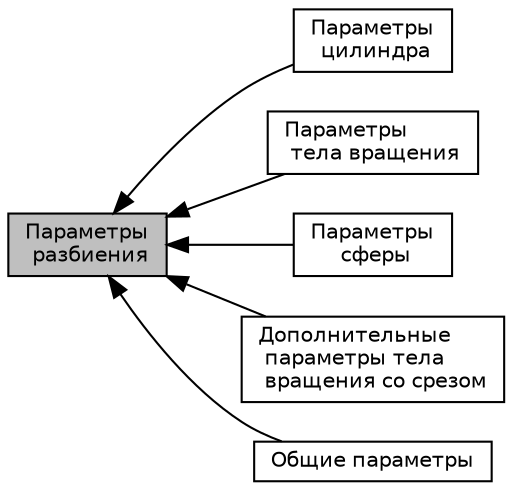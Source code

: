 digraph "Параметры разбиения"
{
  edge [fontname="Helvetica",fontsize="10",labelfontname="Helvetica",labelfontsize="10"];
  node [fontname="Helvetica",fontsize="10",shape=record];
  rankdir=LR;
  Node2 [label="Параметры\l цилиндра",height=0.2,width=0.4,color="black", fillcolor="white", style="filled",URL="$group__cylinder_parameters.html",tooltip="В данном модуле хранятся параметры, необходимые для разбиения цилиндра. "];
  Node3 [label="Параметры\l тела вращения",height=0.2,width=0.4,color="black", fillcolor="white", style="filled",URL="$group__rotation_body_parameters.html",tooltip="В данном модуле хранятся параметры, необходимые для разбиения тела вращения. "];
  Node1 [label="Параметры\l сферы",height=0.2,width=0.4,color="black", fillcolor="white", style="filled",URL="$group__sphere_parameters.html",tooltip="В данном модуле хранятся параметры, необходимые для разбиения сферы. "];
  Node4 [label="Дополнительные\l параметры тела\l вращения со срезом",height=0.2,width=0.4,color="black", fillcolor="white", style="filled",URL="$group__rotation_bottom_cut_parameters.html",tooltip="В данном модуле хранятся дополнительные параметры, необходимые для разбиения тела вращения..."];
  Node5 [label="Общие параметры",height=0.2,width=0.4,color="black", fillcolor="white", style="filled",URL="$group__common_parameters.html",tooltip="В данном модуле хранятся Общие параметры, необходимые для разбиения тела. "];
  Node0 [label="Параметры\l разбиения",height=0.2,width=0.4,color="black", fillcolor="grey75", style="filled", fontcolor="black"];
  Node0->Node1 [shape=plaintext, dir="back", style="solid"];
  Node0->Node2 [shape=plaintext, dir="back", style="solid"];
  Node0->Node3 [shape=plaintext, dir="back", style="solid"];
  Node0->Node4 [shape=plaintext, dir="back", style="solid"];
  Node0->Node5 [shape=plaintext, dir="back", style="solid"];
}
